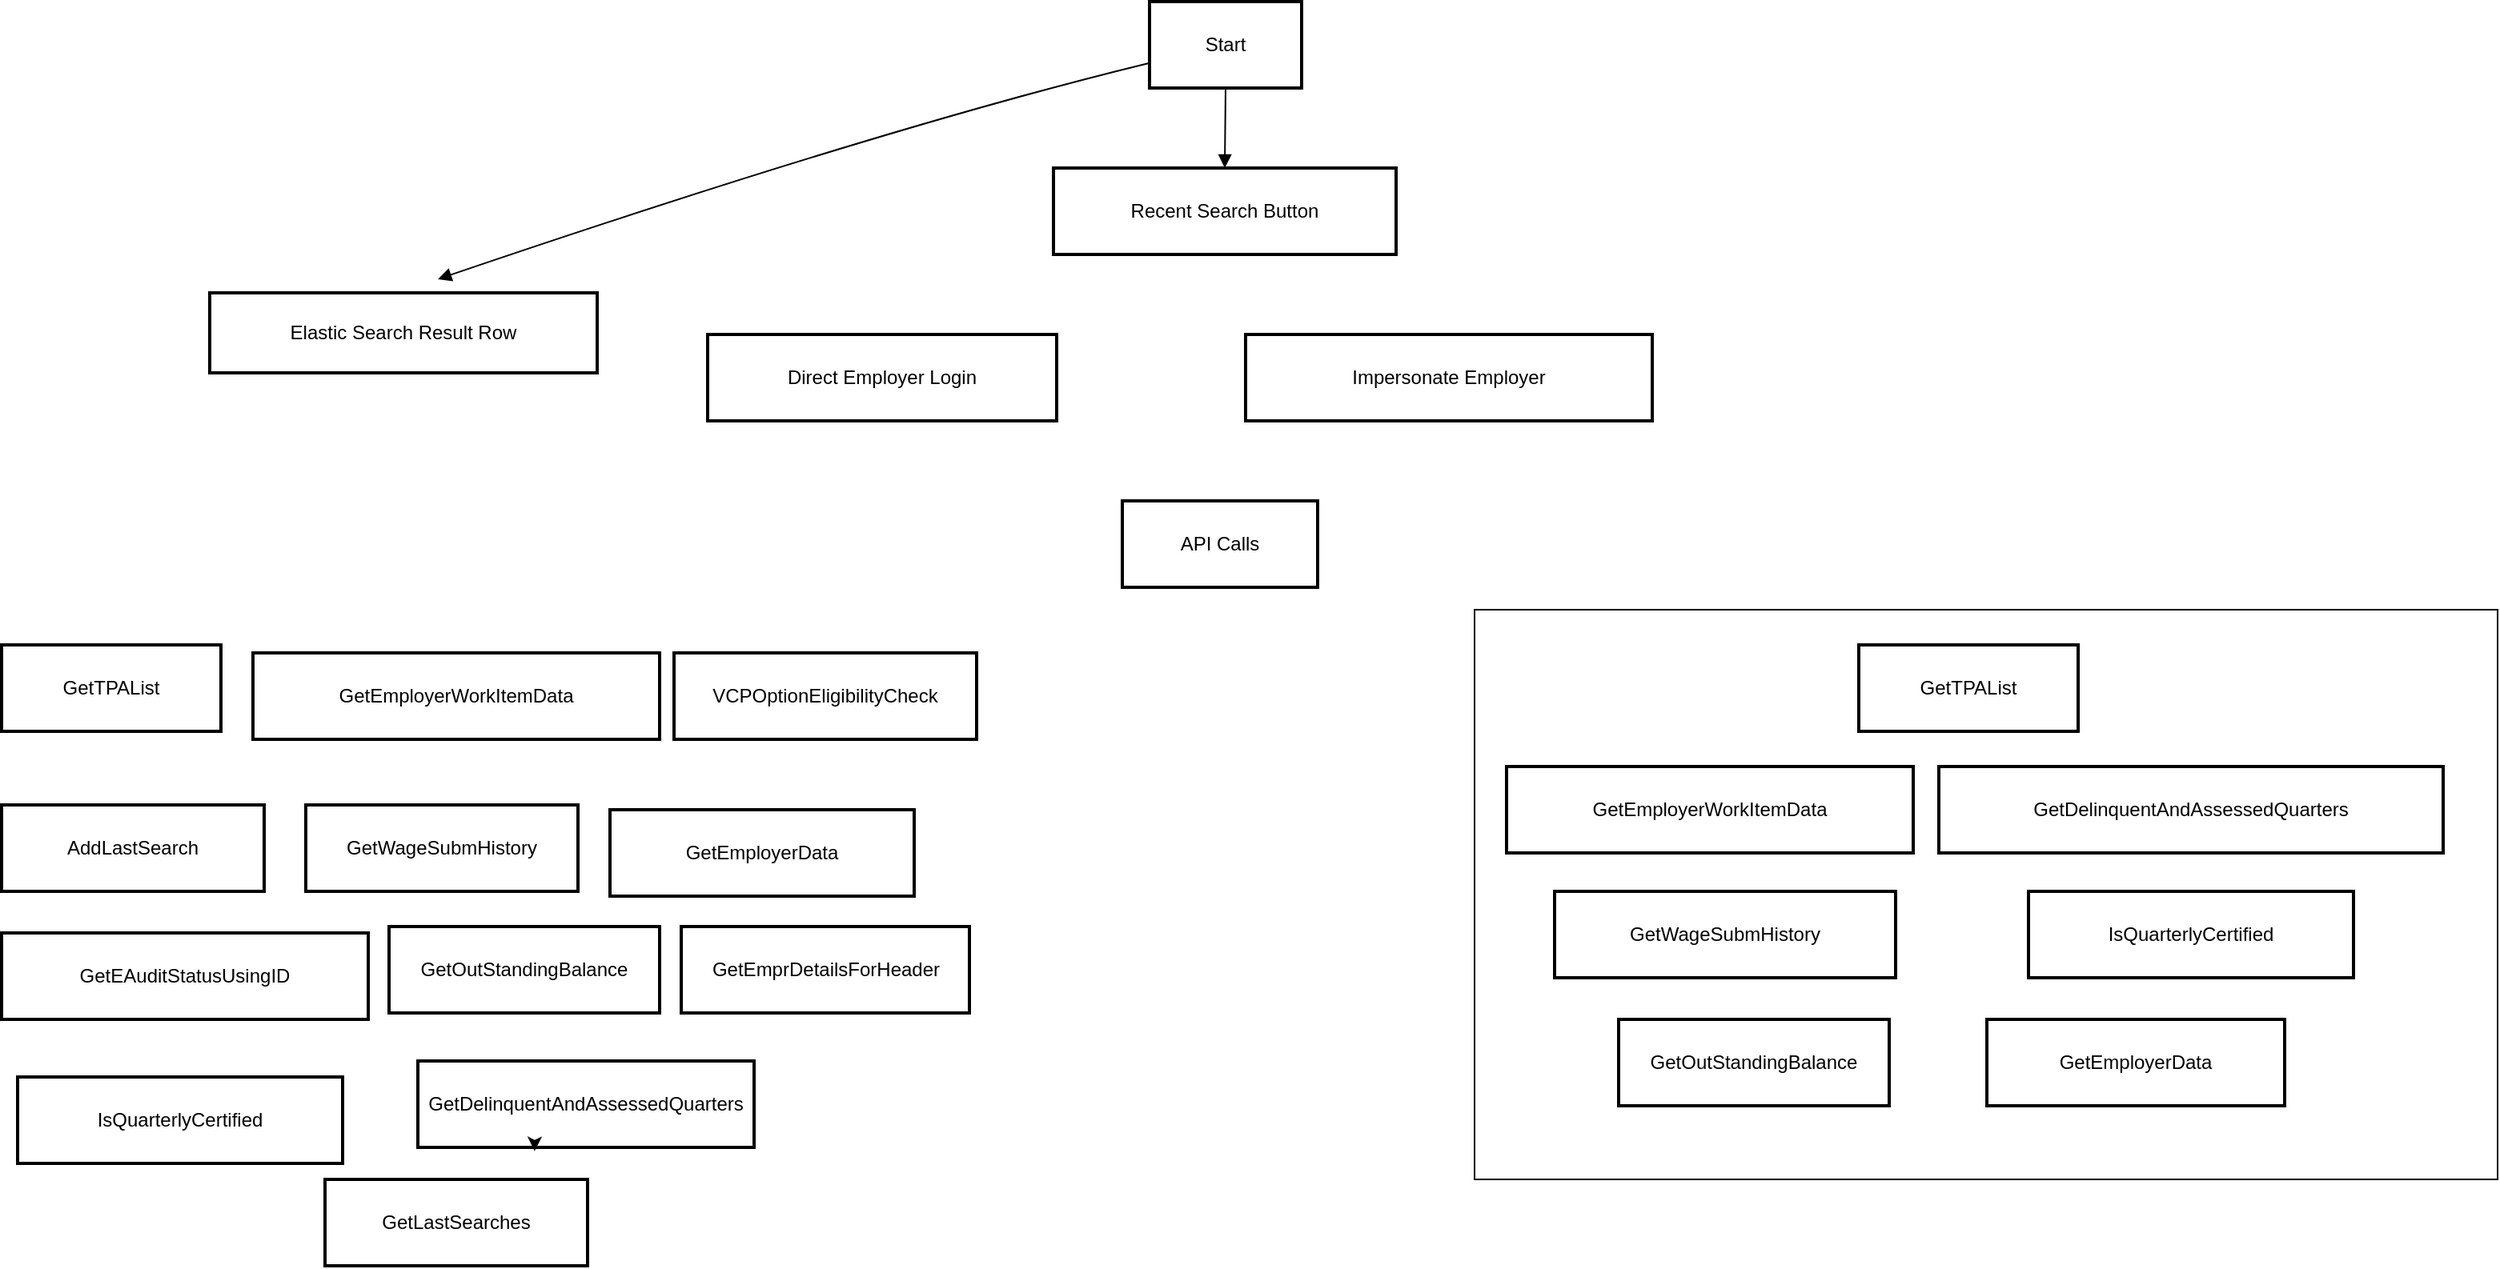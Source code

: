 <mxfile version="26.2.12" pages="2">
  <diagram name="Page-1" id="ewsz53idRUT3qrTNFcwD">
    <mxGraphModel dx="1212" dy="767" grid="1" gridSize="10" guides="1" tooltips="1" connect="1" arrows="1" fold="1" page="1" pageScale="1" pageWidth="850" pageHeight="1100" math="0" shadow="0">
      <root>
        <mxCell id="0" />
        <mxCell id="1" parent="0" />
        <mxCell id="7oox1tBeZ_GAB9jar0ls-59" value="" style="whiteSpace=wrap;html=1;" vertex="1" parent="1">
          <mxGeometry x="1850" y="398" width="639" height="356" as="geometry" />
        </mxCell>
        <mxCell id="2" value="Start" style="whiteSpace=wrap;strokeWidth=2;" parent="1" vertex="1">
          <mxGeometry x="1647" y="18" width="95" height="54" as="geometry" />
        </mxCell>
        <mxCell id="3" value="Recent Search Button" style="whiteSpace=wrap;strokeWidth=2;" parent="1" vertex="1">
          <mxGeometry x="1587" y="122" width="214" height="54" as="geometry" />
        </mxCell>
        <mxCell id="4" value="Elastic Search Result Row" style="whiteSpace=wrap;strokeWidth=2;" parent="1" vertex="1">
          <mxGeometry x="1060" y="200" width="242" height="50" as="geometry" />
        </mxCell>
        <mxCell id="5" value="Direct Employer Login" style="whiteSpace=wrap;strokeWidth=2;" parent="1" vertex="1">
          <mxGeometry x="1371" y="226" width="218" height="54" as="geometry" />
        </mxCell>
        <mxCell id="6" value="Impersonate Employer" style="whiteSpace=wrap;strokeWidth=2;" parent="1" vertex="1">
          <mxGeometry x="1707" y="226" width="254" height="54" as="geometry" />
        </mxCell>
        <mxCell id="7" value="API Calls" style="whiteSpace=wrap;strokeWidth=2;" parent="1" vertex="1">
          <mxGeometry x="1630" y="330" width="122" height="54" as="geometry" />
        </mxCell>
        <mxCell id="9" value="GetEmployerData" style="whiteSpace=wrap;strokeWidth=2;" parent="1" vertex="1">
          <mxGeometry x="1310" y="523" width="190" height="54" as="geometry" />
        </mxCell>
        <mxCell id="10" value="GetOutStandingBalance" style="whiteSpace=wrap;strokeWidth=2;" parent="1" vertex="1">
          <mxGeometry x="1172" y="596" width="169" height="54" as="geometry" />
        </mxCell>
        <mxCell id="11" value="GetTPAList" style="whiteSpace=wrap;strokeWidth=2;" parent="1" vertex="1">
          <mxGeometry x="930" y="420" width="137" height="54" as="geometry" />
        </mxCell>
        <mxCell id="12" value="GetEmployerWorkItemData" style="whiteSpace=wrap;strokeWidth=2;" parent="1" vertex="1">
          <mxGeometry x="1087" y="425" width="254" height="54" as="geometry" />
        </mxCell>
        <mxCell id="13" value="GetEmprDetailsForHeader" style="whiteSpace=wrap;strokeWidth=2;" parent="1" vertex="1">
          <mxGeometry x="1354.5" y="596" width="180" height="54" as="geometry" />
        </mxCell>
        <mxCell id="14" value="GetEAuditStatusUsingID" style="whiteSpace=wrap;strokeWidth=2;" parent="1" vertex="1">
          <mxGeometry x="930" y="600" width="229" height="54" as="geometry" />
        </mxCell>
        <mxCell id="15" value="AddLastSearch" style="whiteSpace=wrap;strokeWidth=2;" parent="1" vertex="1">
          <mxGeometry x="930" y="520" width="164" height="54" as="geometry" />
        </mxCell>
        <mxCell id="16" value="VCPOptionEligibilityCheck" style="whiteSpace=wrap;strokeWidth=2;" parent="1" vertex="1">
          <mxGeometry x="1350" y="425" width="189" height="54" as="geometry" />
        </mxCell>
        <mxCell id="17" value="GetWageSubmHistory" style="whiteSpace=wrap;strokeWidth=2;" parent="1" vertex="1">
          <mxGeometry x="1120" y="520" width="170" height="54" as="geometry" />
        </mxCell>
        <mxCell id="18" value="GetDelinquentAndAssessedQuarters" style="whiteSpace=wrap;strokeWidth=2;" parent="1" vertex="1">
          <mxGeometry x="1190" y="680" width="210" height="54" as="geometry" />
        </mxCell>
        <mxCell id="19" value="" style="curved=1;startArrow=none;endArrow=block;exitX=0.5;exitY=1;entryX=0.5;entryY=0;" parent="1" source="2" target="3" edge="1">
          <mxGeometry relative="1" as="geometry">
            <Array as="points" />
          </mxGeometry>
        </mxCell>
        <mxCell id="21" value="" style="curved=1;startArrow=none;endArrow=block;exitX=0;exitY=0.71;entryX=0.589;entryY=-0.171;entryDx=0;entryDy=0;entryPerimeter=0;" parent="1" source="2" target="4" edge="1">
          <mxGeometry relative="1" as="geometry">
            <Array as="points">
              <mxPoint x="1480" y="97" />
            </Array>
          </mxGeometry>
        </mxCell>
        <mxCell id="8" value="IsQuarterlyCertified" style="whiteSpace=wrap;strokeWidth=2;" parent="1" vertex="1">
          <mxGeometry x="940" y="690" width="203" height="54" as="geometry" />
        </mxCell>
        <mxCell id="7oox1tBeZ_GAB9jar0ls-64" style="edgeStyle=orthogonalEdgeStyle;rounded=0;orthogonalLoop=1;jettySize=auto;html=1;exitX=0.25;exitY=1;exitDx=0;exitDy=0;entryX=0.347;entryY=1.043;entryDx=0;entryDy=0;entryPerimeter=0;" edge="1" parent="1" source="18" target="18">
          <mxGeometry relative="1" as="geometry" />
        </mxCell>
        <mxCell id="7oox1tBeZ_GAB9jar0ls-65" value="GetEmployerData" style="whiteSpace=wrap;strokeWidth=2;" vertex="1" parent="1">
          <mxGeometry x="2170" y="654" width="186" height="54" as="geometry" />
        </mxCell>
        <mxCell id="7oox1tBeZ_GAB9jar0ls-66" value="GetOutStandingBalance" style="whiteSpace=wrap;strokeWidth=2;" vertex="1" parent="1">
          <mxGeometry x="1940" y="654" width="169" height="54" as="geometry" />
        </mxCell>
        <mxCell id="7oox1tBeZ_GAB9jar0ls-67" value="GetTPAList" style="whiteSpace=wrap;strokeWidth=2;" vertex="1" parent="1">
          <mxGeometry x="2090" y="420" width="137" height="54" as="geometry" />
        </mxCell>
        <mxCell id="7oox1tBeZ_GAB9jar0ls-68" value="GetEmployerWorkItemData" style="whiteSpace=wrap;strokeWidth=2;" vertex="1" parent="1">
          <mxGeometry x="1870" y="496" width="254" height="54" as="geometry" />
        </mxCell>
        <mxCell id="7oox1tBeZ_GAB9jar0ls-73" value="GetWageSubmHistory" style="whiteSpace=wrap;strokeWidth=2;" vertex="1" parent="1">
          <mxGeometry x="1900" y="574" width="213" height="54" as="geometry" />
        </mxCell>
        <mxCell id="7oox1tBeZ_GAB9jar0ls-74" value="GetDelinquentAndAssessedQuarters" style="whiteSpace=wrap;strokeWidth=2;" vertex="1" parent="1">
          <mxGeometry x="2140" y="496" width="315" height="54" as="geometry" />
        </mxCell>
        <mxCell id="7oox1tBeZ_GAB9jar0ls-75" value="IsQuarterlyCertified" style="whiteSpace=wrap;strokeWidth=2;" vertex="1" parent="1">
          <mxGeometry x="2196" y="574" width="203" height="54" as="geometry" />
        </mxCell>
        <mxCell id="7oox1tBeZ_GAB9jar0ls-76" value="AddLastSearch" style="whiteSpace=wrap;strokeWidth=2;" vertex="1" parent="1">
          <mxGeometry x="930" y="520" width="164" height="54" as="geometry" />
        </mxCell>
        <mxCell id="7oox1tBeZ_GAB9jar0ls-77" value="GetLastSearches" style="whiteSpace=wrap;strokeWidth=2;" vertex="1" parent="1">
          <mxGeometry x="1132" y="754" width="164" height="54" as="geometry" />
        </mxCell>
      </root>
    </mxGraphModel>
  </diagram>
  <diagram id="5PW6VasOwvUUBvfTEpXG" name="Page-2">
    <mxGraphModel grid="1" page="1" gridSize="10" guides="1" tooltips="1" connect="1" arrows="1" fold="1" pageScale="1" pageWidth="850" pageHeight="1100" math="0" shadow="0">
      <root>
        <mxCell id="0" />
        <mxCell id="1" parent="0" />
      </root>
    </mxGraphModel>
  </diagram>
</mxfile>
